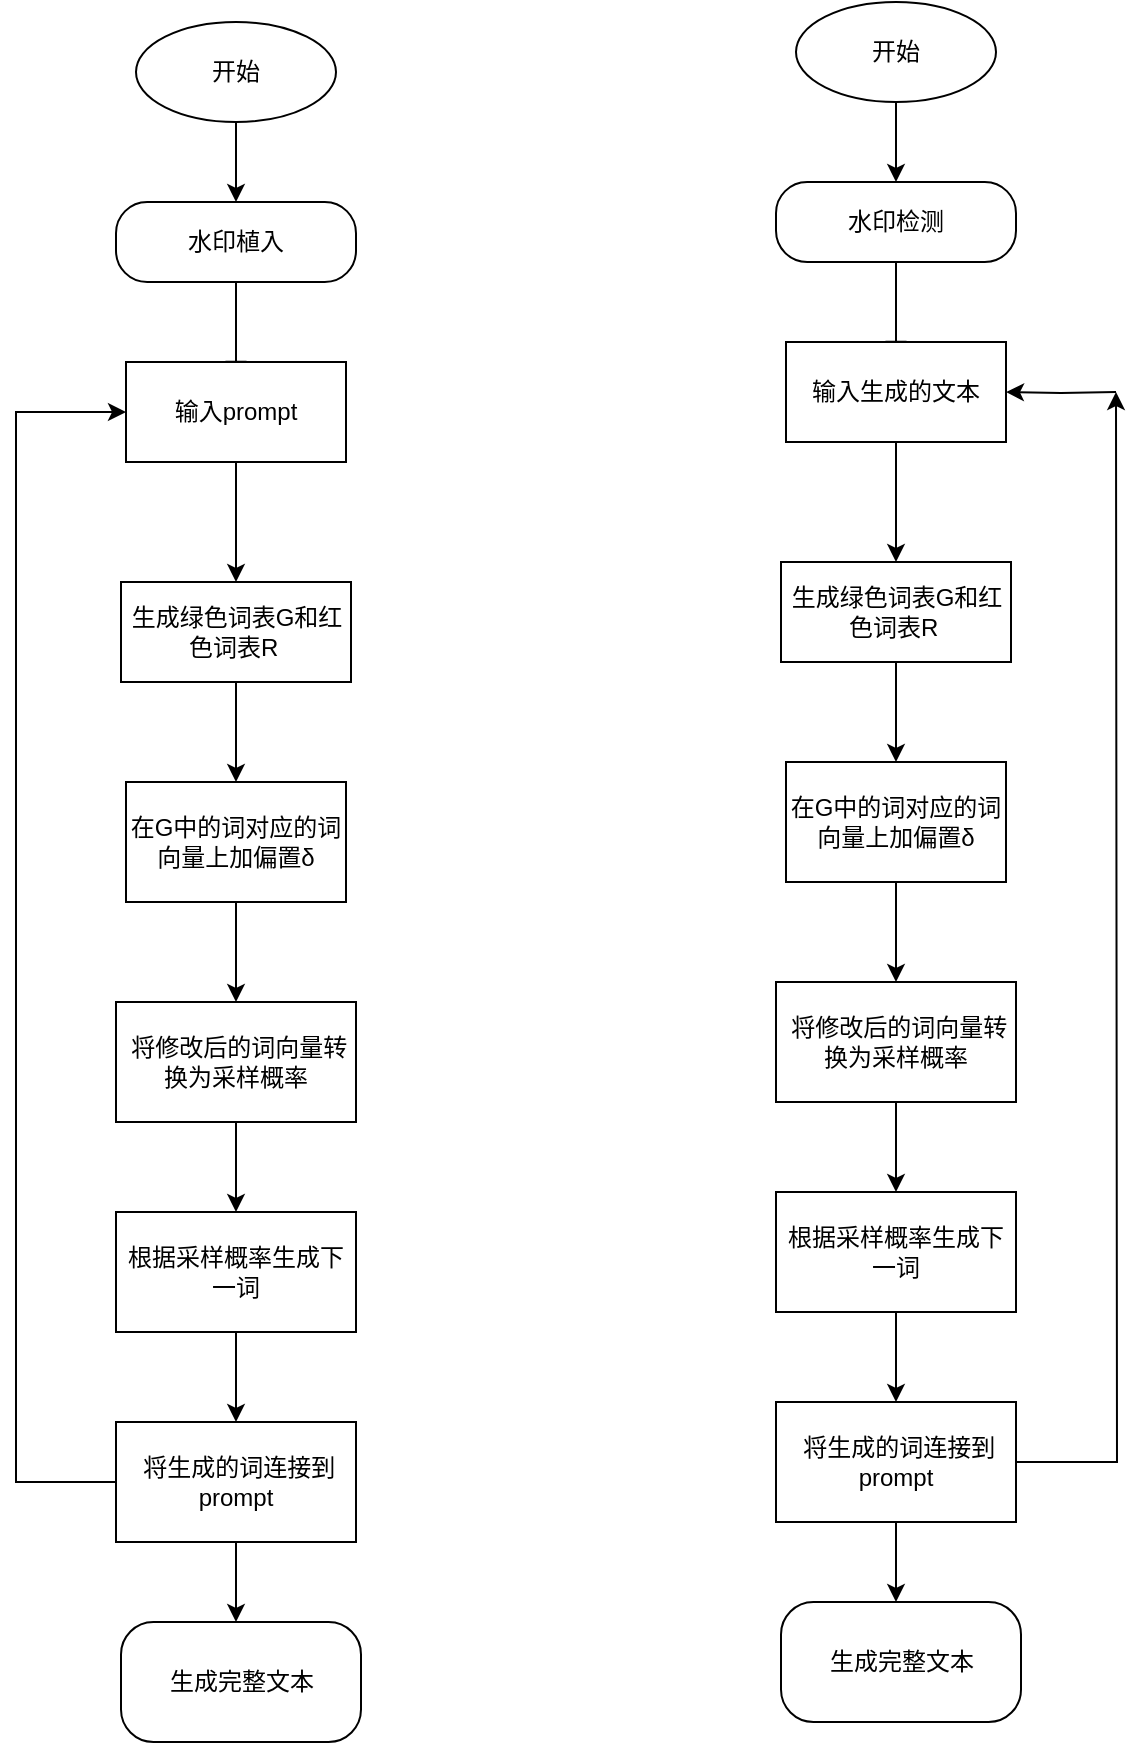 <mxfile version="21.7.5" type="github">
  <diagram id="C5RBs43oDa-KdzZeNtuy" name="Page-1">
    <mxGraphModel dx="951" dy="1665" grid="1" gridSize="10" guides="1" tooltips="1" connect="1" arrows="1" fold="1" page="1" pageScale="1" pageWidth="827" pageHeight="1169" math="0" shadow="0">
      <root>
        <mxCell id="WIyWlLk6GJQsqaUBKTNV-0" />
        <mxCell id="Arb35l3sJSgDQHAwR2kY-2" value="未命名图层" parent="WIyWlLk6GJQsqaUBKTNV-0" />
        <mxCell id="Arb35l3sJSgDQHAwR2kY-3" value="" style="rounded=0;html=1;jettySize=auto;orthogonalLoop=1;fontSize=11;endArrow=block;endFill=0;endSize=8;strokeWidth=1;shadow=0;labelBackgroundColor=none;edgeStyle=orthogonalEdgeStyle;fontColor=default;" edge="1" parent="Arb35l3sJSgDQHAwR2kY-2" source="Arb35l3sJSgDQHAwR2kY-5">
          <mxGeometry relative="1" as="geometry">
            <mxPoint x="220" y="170.0" as="targetPoint" />
          </mxGeometry>
        </mxCell>
        <mxCell id="Arb35l3sJSgDQHAwR2kY-5" value="水印植入" style="rounded=1;whiteSpace=wrap;html=1;fontSize=12;glass=0;strokeWidth=1;shadow=0;arcSize=39;labelBackgroundColor=none;" vertex="1" parent="Arb35l3sJSgDQHAwR2kY-2">
          <mxGeometry x="160" y="80" width="120" height="40" as="geometry" />
        </mxCell>
        <mxCell id="Arb35l3sJSgDQHAwR2kY-35" value="" style="edgeStyle=orthogonalEdgeStyle;rounded=0;orthogonalLoop=1;jettySize=auto;html=1;labelBackgroundColor=none;fontColor=default;" edge="1" parent="Arb35l3sJSgDQHAwR2kY-2" source="Arb35l3sJSgDQHAwR2kY-34" target="Arb35l3sJSgDQHAwR2kY-5">
          <mxGeometry relative="1" as="geometry" />
        </mxCell>
        <mxCell id="Arb35l3sJSgDQHAwR2kY-34" value="开始" style="ellipse;whiteSpace=wrap;html=1;labelBackgroundColor=none;" vertex="1" parent="Arb35l3sJSgDQHAwR2kY-2">
          <mxGeometry x="170" y="-10" width="100" height="50" as="geometry" />
        </mxCell>
        <mxCell id="Arb35l3sJSgDQHAwR2kY-38" value="" style="edgeStyle=orthogonalEdgeStyle;rounded=0;orthogonalLoop=1;jettySize=auto;html=1;labelBackgroundColor=none;fontColor=default;" edge="1" parent="Arb35l3sJSgDQHAwR2kY-2" source="Arb35l3sJSgDQHAwR2kY-36" target="Arb35l3sJSgDQHAwR2kY-37">
          <mxGeometry relative="1" as="geometry" />
        </mxCell>
        <mxCell id="Arb35l3sJSgDQHAwR2kY-36" value="输入prompt" style="rounded=0;whiteSpace=wrap;html=1;labelBackgroundColor=none;" vertex="1" parent="Arb35l3sJSgDQHAwR2kY-2">
          <mxGeometry x="165" y="160" width="110" height="50" as="geometry" />
        </mxCell>
        <mxCell id="Arb35l3sJSgDQHAwR2kY-40" value="" style="edgeStyle=orthogonalEdgeStyle;rounded=0;orthogonalLoop=1;jettySize=auto;html=1;labelBackgroundColor=none;fontColor=default;" edge="1" parent="Arb35l3sJSgDQHAwR2kY-2" source="Arb35l3sJSgDQHAwR2kY-37" target="Arb35l3sJSgDQHAwR2kY-39">
          <mxGeometry relative="1" as="geometry" />
        </mxCell>
        <mxCell id="Arb35l3sJSgDQHAwR2kY-37" value="生成绿色词表G和红色词表R&amp;nbsp;" style="whiteSpace=wrap;html=1;rounded=0;labelBackgroundColor=none;" vertex="1" parent="Arb35l3sJSgDQHAwR2kY-2">
          <mxGeometry x="162.5" y="270" width="115" height="50" as="geometry" />
        </mxCell>
        <mxCell id="Arb35l3sJSgDQHAwR2kY-42" value="" style="edgeStyle=orthogonalEdgeStyle;rounded=0;orthogonalLoop=1;jettySize=auto;html=1;labelBackgroundColor=none;fontColor=default;" edge="1" parent="Arb35l3sJSgDQHAwR2kY-2" source="Arb35l3sJSgDQHAwR2kY-39" target="Arb35l3sJSgDQHAwR2kY-41">
          <mxGeometry relative="1" as="geometry" />
        </mxCell>
        <mxCell id="Arb35l3sJSgDQHAwR2kY-39" value="在G中的词对应的词向量上加偏置δ" style="whiteSpace=wrap;html=1;rounded=0;labelBackgroundColor=none;" vertex="1" parent="Arb35l3sJSgDQHAwR2kY-2">
          <mxGeometry x="165" y="370" width="110" height="60" as="geometry" />
        </mxCell>
        <mxCell id="Arb35l3sJSgDQHAwR2kY-44" value="" style="edgeStyle=orthogonalEdgeStyle;rounded=0;orthogonalLoop=1;jettySize=auto;html=1;labelBackgroundColor=none;fontColor=default;" edge="1" parent="Arb35l3sJSgDQHAwR2kY-2" source="Arb35l3sJSgDQHAwR2kY-41" target="Arb35l3sJSgDQHAwR2kY-43">
          <mxGeometry relative="1" as="geometry" />
        </mxCell>
        <mxCell id="Arb35l3sJSgDQHAwR2kY-41" value="&amp;nbsp;将修改后的词向量转换为采样概率" style="whiteSpace=wrap;html=1;rounded=0;labelBackgroundColor=none;" vertex="1" parent="Arb35l3sJSgDQHAwR2kY-2">
          <mxGeometry x="160" y="480" width="120" height="60" as="geometry" />
        </mxCell>
        <mxCell id="Arb35l3sJSgDQHAwR2kY-46" value="" style="edgeStyle=orthogonalEdgeStyle;rounded=0;orthogonalLoop=1;jettySize=auto;html=1;labelBackgroundColor=none;fontColor=default;" edge="1" parent="Arb35l3sJSgDQHAwR2kY-2" source="Arb35l3sJSgDQHAwR2kY-43" target="Arb35l3sJSgDQHAwR2kY-45">
          <mxGeometry relative="1" as="geometry" />
        </mxCell>
        <mxCell id="Arb35l3sJSgDQHAwR2kY-43" value="根据采样概率生成下一词" style="whiteSpace=wrap;html=1;rounded=0;labelBackgroundColor=none;" vertex="1" parent="Arb35l3sJSgDQHAwR2kY-2">
          <mxGeometry x="160" y="585" width="120" height="60" as="geometry" />
        </mxCell>
        <mxCell id="Arb35l3sJSgDQHAwR2kY-51" value="" style="edgeStyle=orthogonalEdgeStyle;rounded=0;orthogonalLoop=1;jettySize=auto;html=1;entryX=0;entryY=0.5;entryDx=0;entryDy=0;" edge="1" parent="Arb35l3sJSgDQHAwR2kY-2" source="Arb35l3sJSgDQHAwR2kY-45" target="Arb35l3sJSgDQHAwR2kY-36">
          <mxGeometry relative="1" as="geometry">
            <mxPoint x="360" y="185" as="targetPoint" />
            <Array as="points">
              <mxPoint x="110" y="720" />
              <mxPoint x="110" y="185" />
            </Array>
          </mxGeometry>
        </mxCell>
        <mxCell id="Arb35l3sJSgDQHAwR2kY-54" value="" style="edgeStyle=orthogonalEdgeStyle;rounded=0;orthogonalLoop=1;jettySize=auto;html=1;" edge="1" parent="Arb35l3sJSgDQHAwR2kY-2" source="Arb35l3sJSgDQHAwR2kY-45">
          <mxGeometry relative="1" as="geometry">
            <mxPoint x="220" y="790" as="targetPoint" />
          </mxGeometry>
        </mxCell>
        <mxCell id="Arb35l3sJSgDQHAwR2kY-45" value="&amp;nbsp;将生成的词连接到prompt" style="whiteSpace=wrap;html=1;rounded=0;labelBackgroundColor=none;" vertex="1" parent="Arb35l3sJSgDQHAwR2kY-2">
          <mxGeometry x="160" y="690" width="120" height="60" as="geometry" />
        </mxCell>
        <mxCell id="Arb35l3sJSgDQHAwR2kY-55" value="生成完整文本" style="rounded=1;whiteSpace=wrap;html=1;arcSize=27;" vertex="1" parent="Arb35l3sJSgDQHAwR2kY-2">
          <mxGeometry x="162.5" y="790" width="120" height="60" as="geometry" />
        </mxCell>
        <mxCell id="Arb35l3sJSgDQHAwR2kY-56" value="" style="rounded=0;html=1;jettySize=auto;orthogonalLoop=1;fontSize=11;endArrow=block;endFill=0;endSize=8;strokeWidth=1;shadow=0;labelBackgroundColor=none;edgeStyle=orthogonalEdgeStyle;fontColor=default;" edge="1" parent="Arb35l3sJSgDQHAwR2kY-2" source="Arb35l3sJSgDQHAwR2kY-57">
          <mxGeometry relative="1" as="geometry">
            <mxPoint x="550" y="160.0" as="targetPoint" />
          </mxGeometry>
        </mxCell>
        <mxCell id="Arb35l3sJSgDQHAwR2kY-57" value="水印检测" style="rounded=1;whiteSpace=wrap;html=1;fontSize=12;glass=0;strokeWidth=1;shadow=0;arcSize=39;labelBackgroundColor=none;" vertex="1" parent="Arb35l3sJSgDQHAwR2kY-2">
          <mxGeometry x="490" y="70" width="120" height="40" as="geometry" />
        </mxCell>
        <mxCell id="Arb35l3sJSgDQHAwR2kY-58" value="" style="edgeStyle=orthogonalEdgeStyle;rounded=0;orthogonalLoop=1;jettySize=auto;html=1;labelBackgroundColor=none;fontColor=default;" edge="1" parent="Arb35l3sJSgDQHAwR2kY-2" source="Arb35l3sJSgDQHAwR2kY-59" target="Arb35l3sJSgDQHAwR2kY-57">
          <mxGeometry relative="1" as="geometry" />
        </mxCell>
        <mxCell id="Arb35l3sJSgDQHAwR2kY-59" value="开始" style="ellipse;whiteSpace=wrap;html=1;labelBackgroundColor=none;" vertex="1" parent="Arb35l3sJSgDQHAwR2kY-2">
          <mxGeometry x="500" y="-20" width="100" height="50" as="geometry" />
        </mxCell>
        <mxCell id="Arb35l3sJSgDQHAwR2kY-60" value="" style="edgeStyle=orthogonalEdgeStyle;rounded=0;orthogonalLoop=1;jettySize=auto;html=1;labelBackgroundColor=none;fontColor=default;" edge="1" parent="Arb35l3sJSgDQHAwR2kY-2" source="Arb35l3sJSgDQHAwR2kY-61" target="Arb35l3sJSgDQHAwR2kY-63">
          <mxGeometry relative="1" as="geometry" />
        </mxCell>
        <mxCell id="Arb35l3sJSgDQHAwR2kY-61" value="输入生成的文本" style="rounded=0;whiteSpace=wrap;html=1;labelBackgroundColor=none;" vertex="1" parent="Arb35l3sJSgDQHAwR2kY-2">
          <mxGeometry x="495" y="150" width="110" height="50" as="geometry" />
        </mxCell>
        <mxCell id="Arb35l3sJSgDQHAwR2kY-62" value="" style="edgeStyle=orthogonalEdgeStyle;rounded=0;orthogonalLoop=1;jettySize=auto;html=1;labelBackgroundColor=none;fontColor=default;" edge="1" parent="Arb35l3sJSgDQHAwR2kY-2" source="Arb35l3sJSgDQHAwR2kY-63" target="Arb35l3sJSgDQHAwR2kY-65">
          <mxGeometry relative="1" as="geometry" />
        </mxCell>
        <mxCell id="Arb35l3sJSgDQHAwR2kY-63" value="生成绿色词表G和红色词表R&amp;nbsp;" style="whiteSpace=wrap;html=1;rounded=0;labelBackgroundColor=none;" vertex="1" parent="Arb35l3sJSgDQHAwR2kY-2">
          <mxGeometry x="492.5" y="260" width="115" height="50" as="geometry" />
        </mxCell>
        <mxCell id="Arb35l3sJSgDQHAwR2kY-64" value="" style="edgeStyle=orthogonalEdgeStyle;rounded=0;orthogonalLoop=1;jettySize=auto;html=1;labelBackgroundColor=none;fontColor=default;" edge="1" parent="Arb35l3sJSgDQHAwR2kY-2" source="Arb35l3sJSgDQHAwR2kY-65" target="Arb35l3sJSgDQHAwR2kY-67">
          <mxGeometry relative="1" as="geometry" />
        </mxCell>
        <mxCell id="Arb35l3sJSgDQHAwR2kY-65" value="在G中的词对应的词向量上加偏置δ" style="whiteSpace=wrap;html=1;rounded=0;labelBackgroundColor=none;" vertex="1" parent="Arb35l3sJSgDQHAwR2kY-2">
          <mxGeometry x="495" y="360" width="110" height="60" as="geometry" />
        </mxCell>
        <mxCell id="Arb35l3sJSgDQHAwR2kY-66" value="" style="edgeStyle=orthogonalEdgeStyle;rounded=0;orthogonalLoop=1;jettySize=auto;html=1;labelBackgroundColor=none;fontColor=default;" edge="1" parent="Arb35l3sJSgDQHAwR2kY-2" source="Arb35l3sJSgDQHAwR2kY-67" target="Arb35l3sJSgDQHAwR2kY-69">
          <mxGeometry relative="1" as="geometry" />
        </mxCell>
        <mxCell id="Arb35l3sJSgDQHAwR2kY-67" value="&amp;nbsp;将修改后的词向量转换为采样概率" style="whiteSpace=wrap;html=1;rounded=0;labelBackgroundColor=none;" vertex="1" parent="Arb35l3sJSgDQHAwR2kY-2">
          <mxGeometry x="490" y="470" width="120" height="60" as="geometry" />
        </mxCell>
        <mxCell id="Arb35l3sJSgDQHAwR2kY-68" value="" style="edgeStyle=orthogonalEdgeStyle;rounded=0;orthogonalLoop=1;jettySize=auto;html=1;labelBackgroundColor=none;fontColor=default;" edge="1" parent="Arb35l3sJSgDQHAwR2kY-2" source="Arb35l3sJSgDQHAwR2kY-69" target="Arb35l3sJSgDQHAwR2kY-72">
          <mxGeometry relative="1" as="geometry" />
        </mxCell>
        <mxCell id="Arb35l3sJSgDQHAwR2kY-69" value="根据采样概率生成下一词" style="whiteSpace=wrap;html=1;rounded=0;labelBackgroundColor=none;" vertex="1" parent="Arb35l3sJSgDQHAwR2kY-2">
          <mxGeometry x="490" y="575" width="120" height="60" as="geometry" />
        </mxCell>
        <mxCell id="Arb35l3sJSgDQHAwR2kY-70" value="" style="edgeStyle=orthogonalEdgeStyle;rounded=0;orthogonalLoop=1;jettySize=auto;html=1;" edge="1" parent="Arb35l3sJSgDQHAwR2kY-2" source="Arb35l3sJSgDQHAwR2kY-72">
          <mxGeometry relative="1" as="geometry">
            <mxPoint x="660" y="175" as="targetPoint" />
          </mxGeometry>
        </mxCell>
        <mxCell id="Arb35l3sJSgDQHAwR2kY-71" value="" style="edgeStyle=orthogonalEdgeStyle;rounded=0;orthogonalLoop=1;jettySize=auto;html=1;" edge="1" parent="Arb35l3sJSgDQHAwR2kY-2" source="Arb35l3sJSgDQHAwR2kY-72">
          <mxGeometry relative="1" as="geometry">
            <mxPoint x="550" y="780" as="targetPoint" />
          </mxGeometry>
        </mxCell>
        <mxCell id="Arb35l3sJSgDQHAwR2kY-72" value="&amp;nbsp;将生成的词连接到prompt" style="whiteSpace=wrap;html=1;rounded=0;labelBackgroundColor=none;" vertex="1" parent="Arb35l3sJSgDQHAwR2kY-2">
          <mxGeometry x="490" y="680" width="120" height="60" as="geometry" />
        </mxCell>
        <mxCell id="Arb35l3sJSgDQHAwR2kY-73" value="" style="edgeStyle=orthogonalEdgeStyle;rounded=0;orthogonalLoop=1;jettySize=auto;html=1;" edge="1" parent="Arb35l3sJSgDQHAwR2kY-2" target="Arb35l3sJSgDQHAwR2kY-61">
          <mxGeometry relative="1" as="geometry">
            <mxPoint x="660" y="175" as="sourcePoint" />
          </mxGeometry>
        </mxCell>
        <mxCell id="Arb35l3sJSgDQHAwR2kY-74" value="生成完整文本" style="rounded=1;whiteSpace=wrap;html=1;arcSize=27;" vertex="1" parent="Arb35l3sJSgDQHAwR2kY-2">
          <mxGeometry x="492.5" y="780" width="120" height="60" as="geometry" />
        </mxCell>
      </root>
    </mxGraphModel>
  </diagram>
</mxfile>

